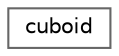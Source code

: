 digraph "Graphical Class Hierarchy"
{
 // LATEX_PDF_SIZE
  bgcolor="transparent";
  edge [fontname=Helvetica,fontsize=10,labelfontname=Helvetica,labelfontsize=10];
  node [fontname=Helvetica,fontsize=10,shape=box,height=0.2,width=0.4];
  rankdir="LR";
  Node0 [id="Node000000",label="cuboid",height=0.2,width=0.4,color="grey40", fillcolor="white", style="filled",URL="$classFoam_1_1cuboid.html",tooltip="Specialization of rigidBody to construct a cuboid given the mass and lengths of the sides."];
}
